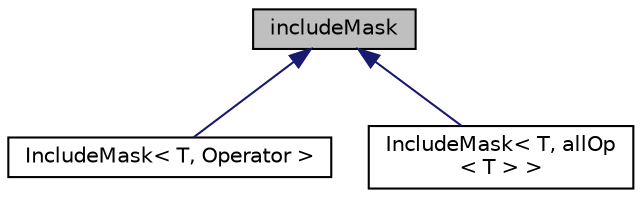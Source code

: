 digraph "includeMask"
{
 // LATEX_PDF_SIZE
  edge [fontname="Helvetica",fontsize="10",labelfontname="Helvetica",labelfontsize="10"];
  node [fontname="Helvetica",fontsize="10",shape=record];
  Node1 [label="includeMask",height=0.2,width=0.4,color="black", fillcolor="grey75", style="filled", fontcolor="black",tooltip=" "];
  Node1 -> Node2 [dir="back",color="midnightblue",fontsize="10",style="solid",fontname="Helvetica"];
  Node2 [label="IncludeMask\< T, Operator \>",height=0.2,width=0.4,color="black", fillcolor="white", style="filled",URL="$classpFlow_1_1IncludeMask.html",tooltip=" "];
  Node1 -> Node3 [dir="back",color="midnightblue",fontsize="10",style="solid",fontname="Helvetica"];
  Node3 [label="IncludeMask\< T, allOp\l\< T \> \>",height=0.2,width=0.4,color="black", fillcolor="white", style="filled",URL="$classpFlow_1_1IncludeMask_3_01T_00_01allOp_3_01T_01_4_01_4.html",tooltip=" "];
}
